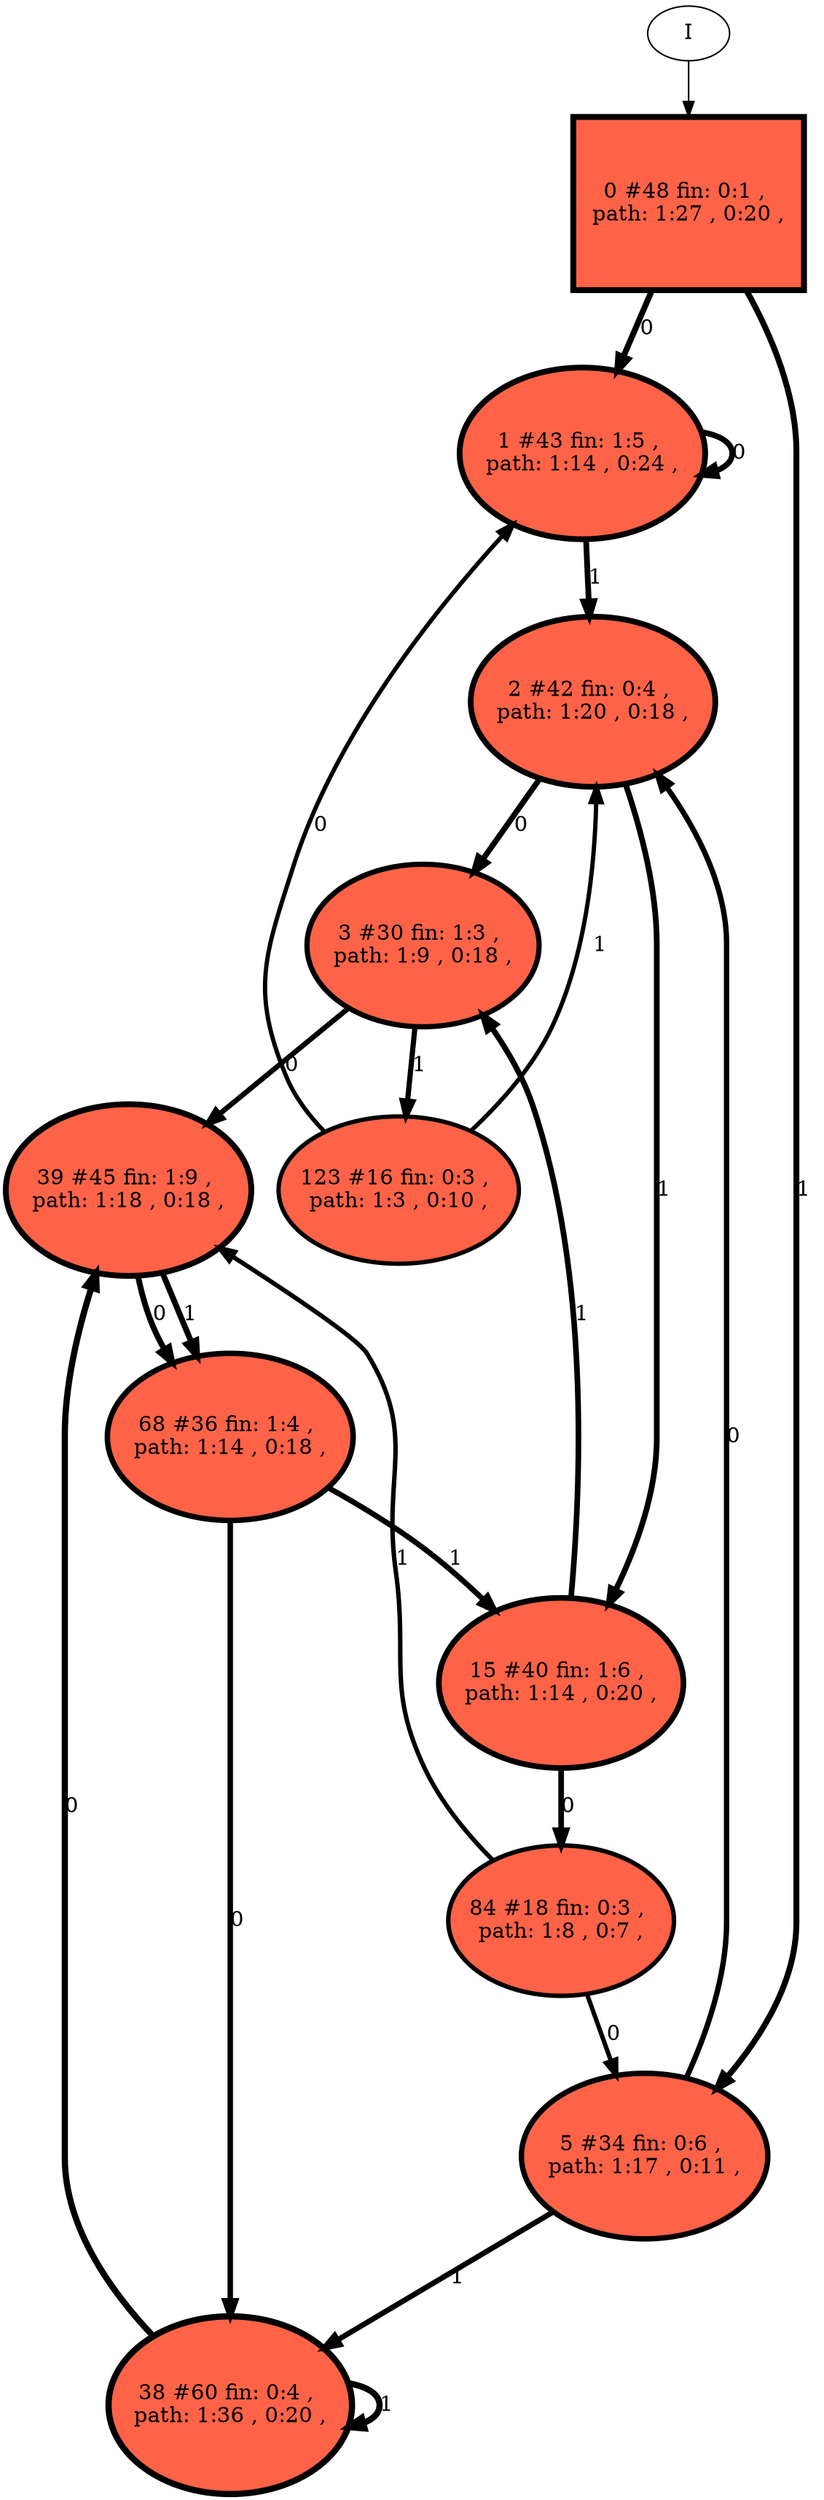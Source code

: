 // produced with flexfringe // 
digraph DFA {
	0 [label="root" shape=box];
		I -> 0;
	0 [ label="0 #48 fin: 0:1 , 
 path: 1:27 , 0:20 , " , style=filled, fillcolor="tomato", width=1.58756, height=1.58756, penwidth=3.89182];
		0 -> 1 [label="0 " , penwidth=3.89182 ];
		0 -> 5 [label="1 " , penwidth=3.89182 ];
	1 [ label="1 #43 fin: 1:5 , 
 path: 1:14 , 0:24 , " , style=filled, fillcolor="tomato", width=1.56532, height=1.56532, penwidth=3.78419];
		1 -> 1 [label="0 " , penwidth=3.78419 ];
		1 -> 2 [label="1 " , penwidth=3.78419 ];
	5 [ label="5 #34 fin: 0:6 , 
 path: 1:17 , 0:11 , " , style=filled, fillcolor="tomato", width=1.5163, height=1.5163, penwidth=3.55535];
		5 -> 2 [label="0 " , penwidth=3.55535 ];
		5 -> 38 [label="1 " , penwidth=3.55535 ];
	2 [ label="2 #42 fin: 0:4 , 
 path: 1:20 , 0:18 , " , style=filled, fillcolor="tomato", width=1.5605, height=1.5605, penwidth=3.7612];
		2 -> 3 [label="0 " , penwidth=3.7612 ];
		2 -> 15 [label="1 " , penwidth=3.7612 ];
	38 [ label="38 #60 fin: 0:4 , 
 path: 1:36 , 0:20 , " , style=filled, fillcolor="tomato", width=1.63137, height=1.63137, penwidth=4.11087];
		38 -> 39 [label="0 " , penwidth=4.11087 ];
		38 -> 38 [label="1 " , penwidth=4.11087 ];
	3 [ label="3 #30 fin: 1:3 , 
 path: 1:9 , 0:18 , " , style=filled, fillcolor="tomato", width=1.4893, height=1.4893, penwidth=3.43399];
		3 -> 39 [label="0 " , penwidth=3.43399 ];
		3 -> 123 [label="1 " , penwidth=3.43399 ];
	15 [ label="15 #40 fin: 1:6 , 
 path: 1:14 , 0:20 , " , style=filled, fillcolor="tomato", width=1.55045, height=1.55045, penwidth=3.71357];
		15 -> 84 [label="0 " , penwidth=3.71357 ];
		15 -> 3 [label="1 " , penwidth=3.71357 ];
	39 [ label="39 #45 fin: 1:9 , 
 path: 1:18 , 0:18 , " , style=filled, fillcolor="tomato", width=1.57457, height=1.57457, penwidth=3.82864];
		39 -> 68 [label="0 " , penwidth=3.82864 ];
		39 -> 68 [label="1 " , penwidth=3.82864 ];
	123 [ label="123 #16 fin: 0:3 , 
 path: 1:3 , 0:10 , " , style=filled, fillcolor="tomato", width=1.3437, height=1.3437, penwidth=2.83321];
		123 -> 1 [label="0 " , penwidth=2.83321 ];
		123 -> 2 [label="1 " , penwidth=2.83321 ];
	84 [ label="84 #18 fin: 0:3 , 
 path: 1:8 , 0:7 , " , style=filled, fillcolor="tomato", width=1.37231, height=1.37231, penwidth=2.94444];
		84 -> 5 [label="0 " , penwidth=2.94444 ];
		84 -> 39 [label="1 " , penwidth=2.94444 ];
	68 [ label="68 #36 fin: 1:4 , 
 path: 1:14 , 0:18 , " , style=filled, fillcolor="tomato", width=1.52843, height=1.52843, penwidth=3.61092];
		68 -> 38 [label="0 " , penwidth=3.61092 ];
		68 -> 15 [label="1 " , penwidth=3.61092 ];
}
